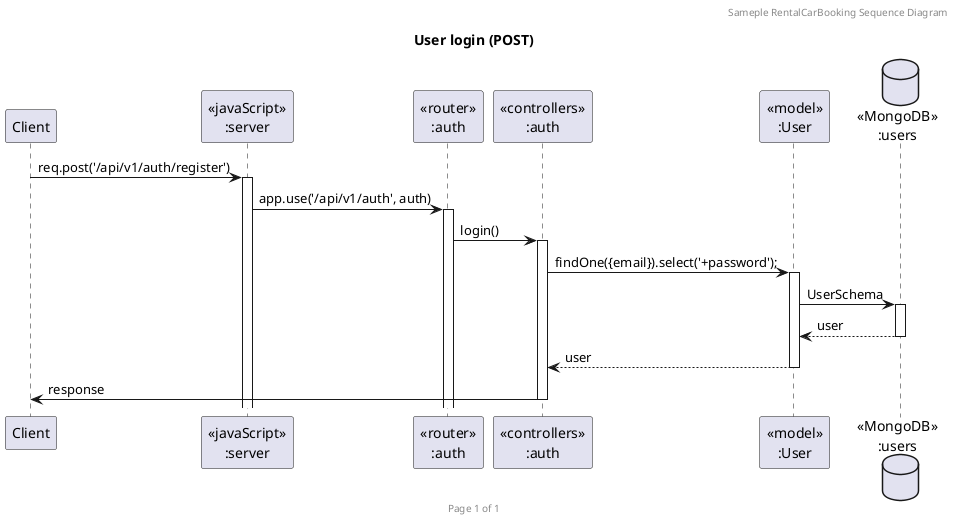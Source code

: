@startuml User login (POST)

header Sameple RentalCarBooking Sequence Diagram
footer Page %page% of %lastpage%
title "User login (POST)"

participant "Client" as client
participant "<<javaScript>>\n:server" as server
participant "<<router>>\n:auth" as routerUser
participant "<<controllers>>\n:auth" as controllersUser
participant "<<model>>\n:User" as modelUser
database "<<MongoDB>>\n:users" as UserDatabase

client->server ++:req.post('/api/v1/auth/register')
server->routerUser ++:app.use('/api/v1/auth', auth)
routerUser -> controllersUser ++: login()
controllersUser->modelUser ++: findOne({email}).select('+password');
modelUser ->UserDatabase ++: UserSchema
UserDatabase --> modelUser --: user
controllersUser <-- modelUser --: user
controllersUser->client --: response

@enduml
